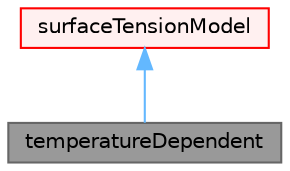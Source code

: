 digraph "temperatureDependent"
{
 // LATEX_PDF_SIZE
  bgcolor="transparent";
  edge [fontname=Helvetica,fontsize=10,labelfontname=Helvetica,labelfontsize=10];
  node [fontname=Helvetica,fontsize=10,shape=box,height=0.2,width=0.4];
  Node1 [id="Node000001",label="temperatureDependent",height=0.2,width=0.4,color="gray40", fillcolor="grey60", style="filled", fontcolor="black",tooltip="Temperature-dependent surface tension model."];
  Node2 -> Node1 [id="edge1_Node000001_Node000002",dir="back",color="steelblue1",style="solid",tooltip=" "];
  Node2 [id="Node000002",label="surfaceTensionModel",height=0.2,width=0.4,color="red", fillcolor="#FFF0F0", style="filled",URL="$classFoam_1_1multiphaseInter_1_1surfaceTensionModel.html",tooltip=" "];
}
